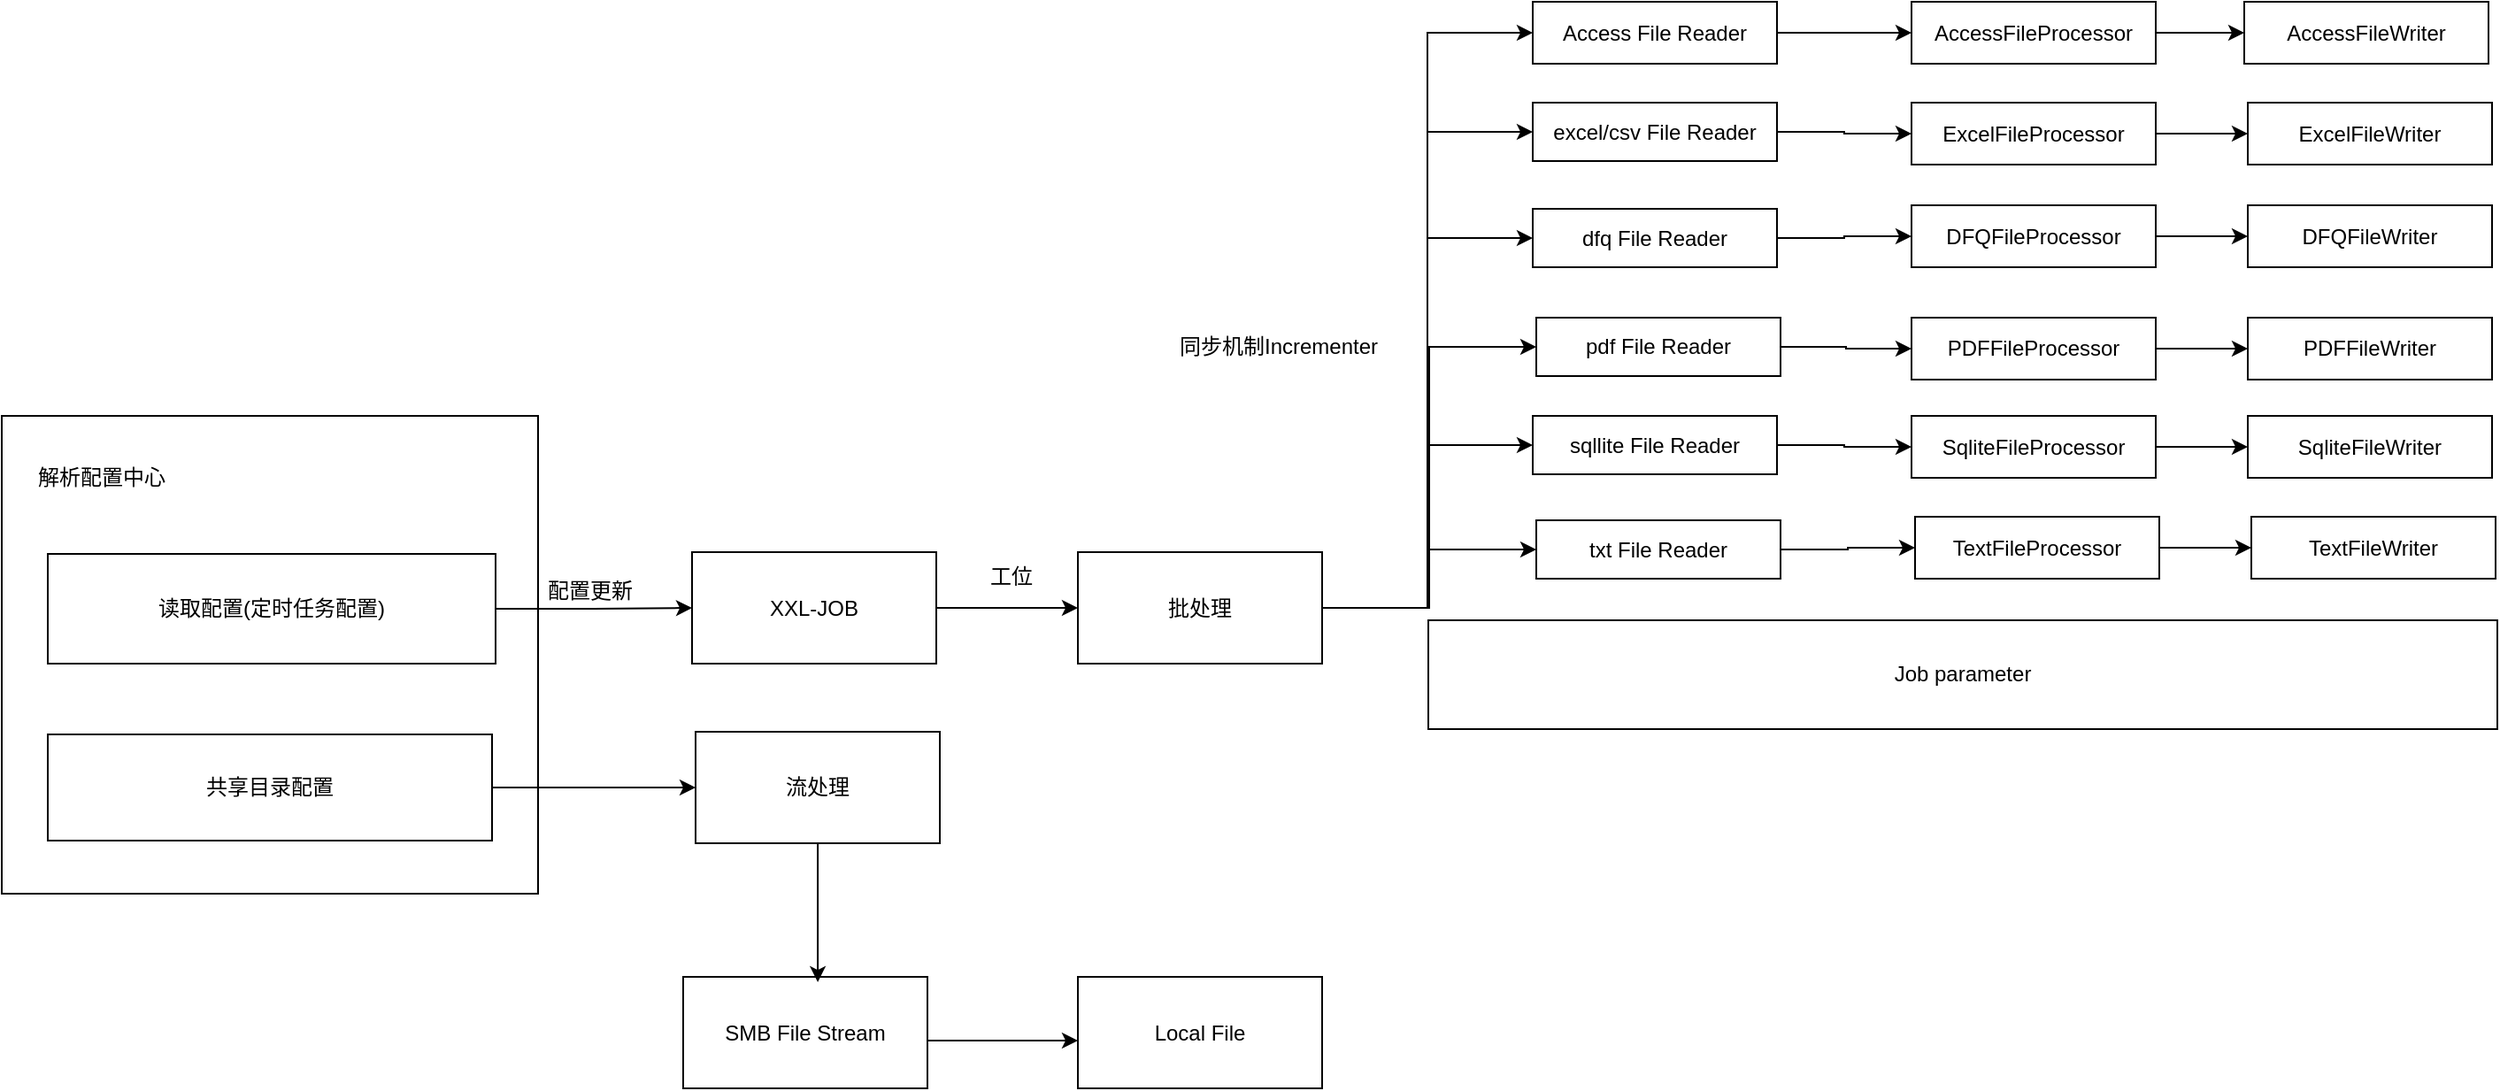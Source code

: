 <mxfile version="23.0.1" type="github">
  <diagram name="第 1 页" id="E18fr_xLtNIzuxxG0h2K">
    <mxGraphModel dx="1745" dy="893" grid="0" gridSize="10" guides="1" tooltips="1" connect="1" arrows="1" fold="1" page="0" pageScale="1" pageWidth="827" pageHeight="1169" math="0" shadow="0">
      <root>
        <mxCell id="0" />
        <mxCell id="1" parent="0" />
        <mxCell id="7quchR3Gx-VnwM5mNdl0-33" style="edgeStyle=orthogonalEdgeStyle;rounded=0;orthogonalLoop=1;jettySize=auto;html=1;" edge="1" parent="1" source="7quchR3Gx-VnwM5mNdl0-13" target="7quchR3Gx-VnwM5mNdl0-32">
          <mxGeometry relative="1" as="geometry">
            <Array as="points">
              <mxPoint x="559" y="783" />
              <mxPoint x="559" y="783" />
            </Array>
          </mxGeometry>
        </mxCell>
        <mxCell id="7quchR3Gx-VnwM5mNdl0-13" value="SMB File Stream" style="rounded=0;whiteSpace=wrap;html=1;" vertex="1" parent="1">
          <mxGeometry x="368" y="747" width="138" height="63" as="geometry" />
        </mxCell>
        <mxCell id="7quchR3Gx-VnwM5mNdl0-20" value="" style="rounded=0;whiteSpace=wrap;html=1;" vertex="1" parent="1">
          <mxGeometry x="-17" y="430" width="303" height="270" as="geometry" />
        </mxCell>
        <mxCell id="7quchR3Gx-VnwM5mNdl0-21" value="解析配置中心" style="text;html=1;align=center;verticalAlign=middle;resizable=0;points=[];autosize=1;strokeColor=none;fillColor=none;" vertex="1" parent="1">
          <mxGeometry x="-6" y="452" width="90" height="26" as="geometry" />
        </mxCell>
        <mxCell id="7quchR3Gx-VnwM5mNdl0-25" style="edgeStyle=orthogonalEdgeStyle;rounded=0;orthogonalLoop=1;jettySize=auto;html=1;" edge="1" parent="1" source="7quchR3Gx-VnwM5mNdl0-22" target="7quchR3Gx-VnwM5mNdl0-24">
          <mxGeometry relative="1" as="geometry" />
        </mxCell>
        <mxCell id="7quchR3Gx-VnwM5mNdl0-22" value="读取配置(定时任务配置)" style="rounded=0;whiteSpace=wrap;html=1;" vertex="1" parent="1">
          <mxGeometry x="9" y="508" width="253" height="62" as="geometry" />
        </mxCell>
        <mxCell id="7quchR3Gx-VnwM5mNdl0-27" style="edgeStyle=orthogonalEdgeStyle;rounded=0;orthogonalLoop=1;jettySize=auto;html=1;" edge="1" parent="1" source="7quchR3Gx-VnwM5mNdl0-23" target="7quchR3Gx-VnwM5mNdl0-26">
          <mxGeometry relative="1" as="geometry" />
        </mxCell>
        <mxCell id="7quchR3Gx-VnwM5mNdl0-23" value="共享目录配置" style="rounded=0;whiteSpace=wrap;html=1;" vertex="1" parent="1">
          <mxGeometry x="9" y="610" width="251" height="60" as="geometry" />
        </mxCell>
        <mxCell id="7quchR3Gx-VnwM5mNdl0-36" style="edgeStyle=orthogonalEdgeStyle;rounded=0;orthogonalLoop=1;jettySize=auto;html=1;" edge="1" parent="1" source="7quchR3Gx-VnwM5mNdl0-24" target="7quchR3Gx-VnwM5mNdl0-34">
          <mxGeometry relative="1" as="geometry" />
        </mxCell>
        <mxCell id="7quchR3Gx-VnwM5mNdl0-24" value="XXL-JOB" style="rounded=0;whiteSpace=wrap;html=1;" vertex="1" parent="1">
          <mxGeometry x="373" y="507" width="138" height="63" as="geometry" />
        </mxCell>
        <mxCell id="7quchR3Gx-VnwM5mNdl0-26" value="流处理" style="rounded=0;whiteSpace=wrap;html=1;" vertex="1" parent="1">
          <mxGeometry x="375" y="608.5" width="138" height="63" as="geometry" />
        </mxCell>
        <mxCell id="7quchR3Gx-VnwM5mNdl0-28" style="edgeStyle=orthogonalEdgeStyle;rounded=0;orthogonalLoop=1;jettySize=auto;html=1;entryX=0.551;entryY=0.048;entryDx=0;entryDy=0;entryPerimeter=0;" edge="1" parent="1" source="7quchR3Gx-VnwM5mNdl0-26" target="7quchR3Gx-VnwM5mNdl0-13">
          <mxGeometry relative="1" as="geometry" />
        </mxCell>
        <mxCell id="7quchR3Gx-VnwM5mNdl0-32" value="Local File" style="rounded=0;whiteSpace=wrap;html=1;" vertex="1" parent="1">
          <mxGeometry x="591" y="747" width="138" height="63" as="geometry" />
        </mxCell>
        <mxCell id="7quchR3Gx-VnwM5mNdl0-39" style="edgeStyle=orthogonalEdgeStyle;rounded=0;orthogonalLoop=1;jettySize=auto;html=1;entryX=0;entryY=0.5;entryDx=0;entryDy=0;" edge="1" parent="1" source="7quchR3Gx-VnwM5mNdl0-34" target="7quchR3Gx-VnwM5mNdl0-38">
          <mxGeometry relative="1" as="geometry" />
        </mxCell>
        <mxCell id="7quchR3Gx-VnwM5mNdl0-43" style="edgeStyle=orthogonalEdgeStyle;rounded=0;orthogonalLoop=1;jettySize=auto;html=1;entryX=0;entryY=0.5;entryDx=0;entryDy=0;" edge="1" parent="1" source="7quchR3Gx-VnwM5mNdl0-34" target="7quchR3Gx-VnwM5mNdl0-41">
          <mxGeometry relative="1" as="geometry" />
        </mxCell>
        <mxCell id="7quchR3Gx-VnwM5mNdl0-50" style="edgeStyle=orthogonalEdgeStyle;rounded=0;orthogonalLoop=1;jettySize=auto;html=1;entryX=0;entryY=0.5;entryDx=0;entryDy=0;" edge="1" parent="1" source="7quchR3Gx-VnwM5mNdl0-34" target="7quchR3Gx-VnwM5mNdl0-44">
          <mxGeometry relative="1" as="geometry" />
        </mxCell>
        <mxCell id="7quchR3Gx-VnwM5mNdl0-53" style="edgeStyle=orthogonalEdgeStyle;rounded=0;orthogonalLoop=1;jettySize=auto;html=1;entryX=0;entryY=0.5;entryDx=0;entryDy=0;" edge="1" parent="1" source="7quchR3Gx-VnwM5mNdl0-34" target="7quchR3Gx-VnwM5mNdl0-46">
          <mxGeometry relative="1" as="geometry" />
        </mxCell>
        <mxCell id="7quchR3Gx-VnwM5mNdl0-54" style="edgeStyle=orthogonalEdgeStyle;rounded=0;orthogonalLoop=1;jettySize=auto;html=1;entryX=0;entryY=0.5;entryDx=0;entryDy=0;" edge="1" parent="1" source="7quchR3Gx-VnwM5mNdl0-34" target="7quchR3Gx-VnwM5mNdl0-47">
          <mxGeometry relative="1" as="geometry" />
        </mxCell>
        <mxCell id="7quchR3Gx-VnwM5mNdl0-55" style="edgeStyle=orthogonalEdgeStyle;rounded=0;orthogonalLoop=1;jettySize=auto;html=1;" edge="1" parent="1" source="7quchR3Gx-VnwM5mNdl0-34" target="7quchR3Gx-VnwM5mNdl0-48">
          <mxGeometry relative="1" as="geometry" />
        </mxCell>
        <mxCell id="7quchR3Gx-VnwM5mNdl0-34" value="批处理" style="rounded=0;whiteSpace=wrap;html=1;" vertex="1" parent="1">
          <mxGeometry x="591" y="507" width="138" height="63" as="geometry" />
        </mxCell>
        <mxCell id="7quchR3Gx-VnwM5mNdl0-64" style="edgeStyle=orthogonalEdgeStyle;rounded=0;orthogonalLoop=1;jettySize=auto;html=1;" edge="1" parent="1" source="7quchR3Gx-VnwM5mNdl0-38" target="7quchR3Gx-VnwM5mNdl0-58">
          <mxGeometry relative="1" as="geometry" />
        </mxCell>
        <mxCell id="7quchR3Gx-VnwM5mNdl0-38" value="Access File Reader" style="rounded=0;whiteSpace=wrap;html=1;" vertex="1" parent="1">
          <mxGeometry x="848" y="196" width="138" height="35" as="geometry" />
        </mxCell>
        <mxCell id="7quchR3Gx-VnwM5mNdl0-40" value="配置更新" style="text;html=1;align=center;verticalAlign=middle;resizable=0;points=[];autosize=1;strokeColor=none;fillColor=none;" vertex="1" parent="1">
          <mxGeometry x="282" y="516" width="66" height="26" as="geometry" />
        </mxCell>
        <mxCell id="7quchR3Gx-VnwM5mNdl0-65" style="edgeStyle=orthogonalEdgeStyle;rounded=0;orthogonalLoop=1;jettySize=auto;html=1;" edge="1" parent="1" source="7quchR3Gx-VnwM5mNdl0-41" target="7quchR3Gx-VnwM5mNdl0-59">
          <mxGeometry relative="1" as="geometry" />
        </mxCell>
        <mxCell id="7quchR3Gx-VnwM5mNdl0-41" value="excel/csv File Reader" style="rounded=0;whiteSpace=wrap;html=1;" vertex="1" parent="1">
          <mxGeometry x="848" y="253" width="138" height="33" as="geometry" />
        </mxCell>
        <mxCell id="7quchR3Gx-VnwM5mNdl0-66" style="edgeStyle=orthogonalEdgeStyle;rounded=0;orthogonalLoop=1;jettySize=auto;html=1;" edge="1" parent="1" source="7quchR3Gx-VnwM5mNdl0-44" target="7quchR3Gx-VnwM5mNdl0-60">
          <mxGeometry relative="1" as="geometry" />
        </mxCell>
        <mxCell id="7quchR3Gx-VnwM5mNdl0-44" value="dfq File Reader" style="rounded=0;whiteSpace=wrap;html=1;" vertex="1" parent="1">
          <mxGeometry x="848" y="313" width="138" height="33" as="geometry" />
        </mxCell>
        <mxCell id="7quchR3Gx-VnwM5mNdl0-67" style="edgeStyle=orthogonalEdgeStyle;rounded=0;orthogonalLoop=1;jettySize=auto;html=1;" edge="1" parent="1" source="7quchR3Gx-VnwM5mNdl0-46" target="7quchR3Gx-VnwM5mNdl0-61">
          <mxGeometry relative="1" as="geometry" />
        </mxCell>
        <mxCell id="7quchR3Gx-VnwM5mNdl0-46" value="pdf File Reader" style="rounded=0;whiteSpace=wrap;html=1;" vertex="1" parent="1">
          <mxGeometry x="850" y="374.5" width="138" height="33" as="geometry" />
        </mxCell>
        <mxCell id="7quchR3Gx-VnwM5mNdl0-68" style="edgeStyle=orthogonalEdgeStyle;rounded=0;orthogonalLoop=1;jettySize=auto;html=1;" edge="1" parent="1" source="7quchR3Gx-VnwM5mNdl0-47" target="7quchR3Gx-VnwM5mNdl0-62">
          <mxGeometry relative="1" as="geometry" />
        </mxCell>
        <mxCell id="7quchR3Gx-VnwM5mNdl0-47" value="sqllite File Reader" style="rounded=0;whiteSpace=wrap;html=1;" vertex="1" parent="1">
          <mxGeometry x="848" y="430" width="138" height="33" as="geometry" />
        </mxCell>
        <mxCell id="7quchR3Gx-VnwM5mNdl0-70" style="edgeStyle=orthogonalEdgeStyle;rounded=0;orthogonalLoop=1;jettySize=auto;html=1;" edge="1" parent="1" source="7quchR3Gx-VnwM5mNdl0-48" target="7quchR3Gx-VnwM5mNdl0-63">
          <mxGeometry relative="1" as="geometry" />
        </mxCell>
        <mxCell id="7quchR3Gx-VnwM5mNdl0-48" value="txt File Reader" style="rounded=0;whiteSpace=wrap;html=1;" vertex="1" parent="1">
          <mxGeometry x="850" y="489" width="138" height="33" as="geometry" />
        </mxCell>
        <mxCell id="7quchR3Gx-VnwM5mNdl0-52" value="同步机制Incrementer" style="text;html=1;align=center;verticalAlign=middle;resizable=0;points=[];autosize=1;strokeColor=none;fillColor=none;" vertex="1" parent="1">
          <mxGeometry x="639" y="378" width="130" height="26" as="geometry" />
        </mxCell>
        <mxCell id="7quchR3Gx-VnwM5mNdl0-83" style="edgeStyle=orthogonalEdgeStyle;rounded=0;orthogonalLoop=1;jettySize=auto;html=1;" edge="1" parent="1" source="7quchR3Gx-VnwM5mNdl0-58" target="7quchR3Gx-VnwM5mNdl0-71">
          <mxGeometry relative="1" as="geometry" />
        </mxCell>
        <mxCell id="7quchR3Gx-VnwM5mNdl0-58" value="AccessFileProcessor" style="rounded=0;whiteSpace=wrap;html=1;" vertex="1" parent="1">
          <mxGeometry x="1062" y="196" width="138" height="35" as="geometry" />
        </mxCell>
        <mxCell id="7quchR3Gx-VnwM5mNdl0-84" style="edgeStyle=orthogonalEdgeStyle;rounded=0;orthogonalLoop=1;jettySize=auto;html=1;" edge="1" parent="1" source="7quchR3Gx-VnwM5mNdl0-59" target="7quchR3Gx-VnwM5mNdl0-78">
          <mxGeometry relative="1" as="geometry" />
        </mxCell>
        <mxCell id="7quchR3Gx-VnwM5mNdl0-59" value="ExcelFileProcessor" style="rounded=0;whiteSpace=wrap;html=1;" vertex="1" parent="1">
          <mxGeometry x="1062" y="253" width="138" height="35" as="geometry" />
        </mxCell>
        <mxCell id="7quchR3Gx-VnwM5mNdl0-85" style="edgeStyle=orthogonalEdgeStyle;rounded=0;orthogonalLoop=1;jettySize=auto;html=1;" edge="1" parent="1" source="7quchR3Gx-VnwM5mNdl0-60" target="7quchR3Gx-VnwM5mNdl0-79">
          <mxGeometry relative="1" as="geometry" />
        </mxCell>
        <mxCell id="7quchR3Gx-VnwM5mNdl0-60" value="DFQFileProcessor" style="rounded=0;whiteSpace=wrap;html=1;" vertex="1" parent="1">
          <mxGeometry x="1062" y="311" width="138" height="35" as="geometry" />
        </mxCell>
        <mxCell id="7quchR3Gx-VnwM5mNdl0-86" style="edgeStyle=orthogonalEdgeStyle;rounded=0;orthogonalLoop=1;jettySize=auto;html=1;" edge="1" parent="1" source="7quchR3Gx-VnwM5mNdl0-61" target="7quchR3Gx-VnwM5mNdl0-80">
          <mxGeometry relative="1" as="geometry" />
        </mxCell>
        <mxCell id="7quchR3Gx-VnwM5mNdl0-61" value="PDFFileProcessor" style="rounded=0;whiteSpace=wrap;html=1;" vertex="1" parent="1">
          <mxGeometry x="1062" y="374.5" width="138" height="35" as="geometry" />
        </mxCell>
        <mxCell id="7quchR3Gx-VnwM5mNdl0-87" style="edgeStyle=orthogonalEdgeStyle;rounded=0;orthogonalLoop=1;jettySize=auto;html=1;" edge="1" parent="1" source="7quchR3Gx-VnwM5mNdl0-62" target="7quchR3Gx-VnwM5mNdl0-81">
          <mxGeometry relative="1" as="geometry" />
        </mxCell>
        <mxCell id="7quchR3Gx-VnwM5mNdl0-62" value="SqliteFileProcessor" style="rounded=0;whiteSpace=wrap;html=1;" vertex="1" parent="1">
          <mxGeometry x="1062" y="430" width="138" height="35" as="geometry" />
        </mxCell>
        <mxCell id="7quchR3Gx-VnwM5mNdl0-88" style="edgeStyle=orthogonalEdgeStyle;rounded=0;orthogonalLoop=1;jettySize=auto;html=1;" edge="1" parent="1" source="7quchR3Gx-VnwM5mNdl0-63" target="7quchR3Gx-VnwM5mNdl0-82">
          <mxGeometry relative="1" as="geometry" />
        </mxCell>
        <mxCell id="7quchR3Gx-VnwM5mNdl0-63" value="TextFileProcessor" style="rounded=0;whiteSpace=wrap;html=1;" vertex="1" parent="1">
          <mxGeometry x="1064" y="487" width="138" height="35" as="geometry" />
        </mxCell>
        <mxCell id="7quchR3Gx-VnwM5mNdl0-71" value="AccessFileWriter" style="rounded=0;whiteSpace=wrap;html=1;" vertex="1" parent="1">
          <mxGeometry x="1250" y="196" width="138" height="35" as="geometry" />
        </mxCell>
        <mxCell id="7quchR3Gx-VnwM5mNdl0-78" value="ExcelFileWriter" style="rounded=0;whiteSpace=wrap;html=1;" vertex="1" parent="1">
          <mxGeometry x="1252" y="253" width="138" height="35" as="geometry" />
        </mxCell>
        <mxCell id="7quchR3Gx-VnwM5mNdl0-79" value="DFQFileWriter" style="rounded=0;whiteSpace=wrap;html=1;" vertex="1" parent="1">
          <mxGeometry x="1252" y="311" width="138" height="35" as="geometry" />
        </mxCell>
        <mxCell id="7quchR3Gx-VnwM5mNdl0-80" value="PDFFileWriter" style="rounded=0;whiteSpace=wrap;html=1;" vertex="1" parent="1">
          <mxGeometry x="1252" y="374.5" width="138" height="35" as="geometry" />
        </mxCell>
        <mxCell id="7quchR3Gx-VnwM5mNdl0-81" value="SqliteFileWriter" style="rounded=0;whiteSpace=wrap;html=1;" vertex="1" parent="1">
          <mxGeometry x="1252" y="430" width="138" height="35" as="geometry" />
        </mxCell>
        <mxCell id="7quchR3Gx-VnwM5mNdl0-82" value="TextFileWriter" style="rounded=0;whiteSpace=wrap;html=1;" vertex="1" parent="1">
          <mxGeometry x="1254" y="487" width="138" height="35" as="geometry" />
        </mxCell>
        <mxCell id="7quchR3Gx-VnwM5mNdl0-91" value="Job parameter&lt;br&gt;" style="rounded=0;whiteSpace=wrap;html=1;" vertex="1" parent="1">
          <mxGeometry x="789" y="545.5" width="604" height="61.5" as="geometry" />
        </mxCell>
        <mxCell id="7quchR3Gx-VnwM5mNdl0-92" value="工位" style="text;html=1;align=center;verticalAlign=middle;resizable=0;points=[];autosize=1;strokeColor=none;fillColor=none;" vertex="1" parent="1">
          <mxGeometry x="532" y="508" width="42" height="26" as="geometry" />
        </mxCell>
      </root>
    </mxGraphModel>
  </diagram>
</mxfile>
